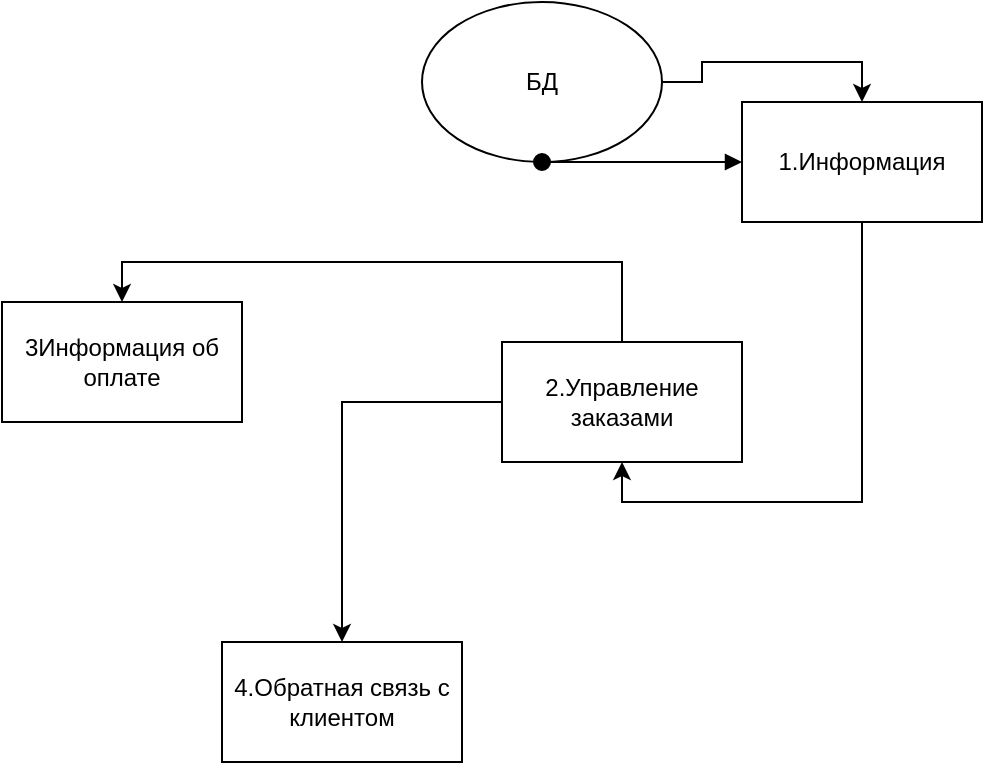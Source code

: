 <mxfile version="28.2.7">
  <diagram name="Страница — 1" id="x2CRu7OUPQRvXDsouZ5x">
    <mxGraphModel dx="456" dy="813" grid="1" gridSize="10" guides="1" tooltips="1" connect="1" arrows="1" fold="1" page="1" pageScale="1" pageWidth="3300" pageHeight="4681" math="0" shadow="0">
      <root>
        <mxCell id="0" />
        <mxCell id="1" parent="0" />
        <mxCell id="27cxhOO0LdEhkWQ6A9Yj-12" style="edgeStyle=orthogonalEdgeStyle;rounded=0;orthogonalLoop=1;jettySize=auto;html=1;entryX=0.5;entryY=0;entryDx=0;entryDy=0;" parent="1" source="27cxhOO0LdEhkWQ6A9Yj-1" target="27cxhOO0LdEhkWQ6A9Yj-2" edge="1">
          <mxGeometry relative="1" as="geometry" />
        </mxCell>
        <mxCell id="27cxhOO0LdEhkWQ6A9Yj-1" value="БД" style="ellipse;whiteSpace=wrap;html=1;" parent="1" vertex="1">
          <mxGeometry x="510" y="100" width="120" height="80" as="geometry" />
        </mxCell>
        <mxCell id="27cxhOO0LdEhkWQ6A9Yj-13" style="edgeStyle=orthogonalEdgeStyle;rounded=0;orthogonalLoop=1;jettySize=auto;html=1;entryX=0.5;entryY=1;entryDx=0;entryDy=0;" parent="1" source="27cxhOO0LdEhkWQ6A9Yj-2" target="27cxhOO0LdEhkWQ6A9Yj-5" edge="1">
          <mxGeometry relative="1" as="geometry" />
        </mxCell>
        <mxCell id="27cxhOO0LdEhkWQ6A9Yj-2" value="1.Информация" style="rounded=0;whiteSpace=wrap;html=1;" parent="1" vertex="1">
          <mxGeometry x="670" y="150" width="120" height="60" as="geometry" />
        </mxCell>
        <mxCell id="27cxhOO0LdEhkWQ6A9Yj-3" value="3Информация об оплате" style="rounded=0;whiteSpace=wrap;html=1;" parent="1" vertex="1">
          <mxGeometry x="300" y="250" width="120" height="60" as="geometry" />
        </mxCell>
        <mxCell id="27cxhOO0LdEhkWQ6A9Yj-4" value="&lt;span style=&quot;background-color: transparent; color: light-dark(rgb(0, 0, 0), rgb(255, 255, 255));&quot;&gt;4.Обратная связь с клиентом&lt;/span&gt;" style="rounded=0;whiteSpace=wrap;html=1;" parent="1" vertex="1">
          <mxGeometry x="410" y="420" width="120" height="60" as="geometry" />
        </mxCell>
        <mxCell id="27cxhOO0LdEhkWQ6A9Yj-17" style="edgeStyle=orthogonalEdgeStyle;rounded=0;orthogonalLoop=1;jettySize=auto;html=1;entryX=0.5;entryY=0;entryDx=0;entryDy=0;" parent="1" source="27cxhOO0LdEhkWQ6A9Yj-5" target="27cxhOO0LdEhkWQ6A9Yj-4" edge="1">
          <mxGeometry relative="1" as="geometry">
            <Array as="points">
              <mxPoint x="470" y="300" />
            </Array>
          </mxGeometry>
        </mxCell>
        <mxCell id="GWHEhYNHKdjf3oMbpaoG-1" style="edgeStyle=orthogonalEdgeStyle;rounded=0;orthogonalLoop=1;jettySize=auto;html=1;entryX=0.5;entryY=0;entryDx=0;entryDy=0;" edge="1" parent="1" source="27cxhOO0LdEhkWQ6A9Yj-5" target="27cxhOO0LdEhkWQ6A9Yj-3">
          <mxGeometry relative="1" as="geometry">
            <Array as="points">
              <mxPoint x="610" y="230" />
              <mxPoint x="360" y="230" />
            </Array>
          </mxGeometry>
        </mxCell>
        <mxCell id="27cxhOO0LdEhkWQ6A9Yj-5" value="2.Управление заказами" style="rounded=0;whiteSpace=wrap;html=1;" parent="1" vertex="1">
          <mxGeometry x="550" y="270" width="120" height="60" as="geometry" />
        </mxCell>
        <mxCell id="27cxhOO0LdEhkWQ6A9Yj-18" value="" style="html=1;verticalAlign=bottom;startArrow=oval;startFill=1;endArrow=block;startSize=8;curved=0;rounded=0;exitX=0.5;exitY=1;exitDx=0;exitDy=0;entryX=0;entryY=0.5;entryDx=0;entryDy=0;" parent="1" source="27cxhOO0LdEhkWQ6A9Yj-1" target="27cxhOO0LdEhkWQ6A9Yj-2" edge="1">
          <mxGeometry width="60" relative="1" as="geometry">
            <mxPoint x="570" y="630" as="sourcePoint" />
            <mxPoint x="530" y="540" as="targetPoint" />
          </mxGeometry>
        </mxCell>
      </root>
    </mxGraphModel>
  </diagram>
</mxfile>

